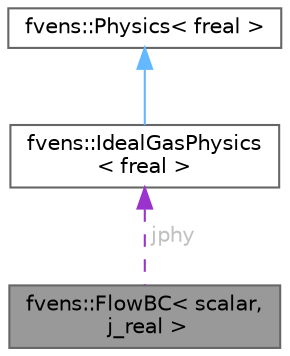 digraph "fvens::FlowBC&lt; scalar, j_real &gt;"
{
 // LATEX_PDF_SIZE
  bgcolor="transparent";
  edge [fontname=Helvetica,fontsize=10,labelfontname=Helvetica,labelfontsize=10];
  node [fontname=Helvetica,fontsize=10,shape=box,height=0.2,width=0.4];
  Node1 [id="Node000001",label="fvens::FlowBC\< scalar,\l j_real \>",height=0.2,width=0.4,color="gray40", fillcolor="grey60", style="filled", fontcolor="black",tooltip="Abstract class for storing the details and providing functionality for one type if BC."];
  Node2 -> Node1 [id="edge1_Node000001_Node000002",dir="back",color="darkorchid3",style="dashed",tooltip=" ",label=" jphy",fontcolor="grey" ];
  Node2 [id="Node000002",label="fvens::IdealGasPhysics\l\< freal \>",height=0.2,width=0.4,color="gray40", fillcolor="white", style="filled",URL="$classfvens_1_1IdealGasPhysics.html",tooltip=" "];
  Node3 -> Node2 [id="edge2_Node000002_Node000003",dir="back",color="steelblue1",style="solid",tooltip=" "];
  Node3 [id="Node000003",label="fvens::Physics\< freal \>",height=0.2,width=0.4,color="gray40", fillcolor="white", style="filled",URL="$classfvens_1_1Physics.html",tooltip=" "];
}
